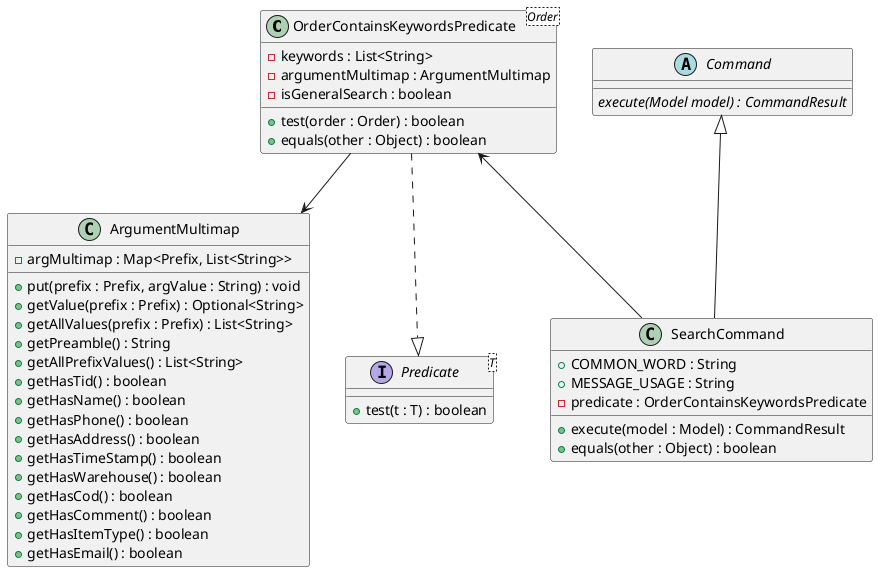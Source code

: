 @startuml
OrderContainsKeywordsPredicate -down-> ArgumentMultimap
Command <|-- SearchCommand
OrderContainsKeywordsPredicate <-down- SearchCommand
OrderContainsKeywordsPredicate -[dashed]-|> Predicate

abstract class Command {
    {abstract} execute(Model model) : CommandResult
}

class SearchCommand {
'Fields of SearchCommand
+ COMMON_WORD : String
+ MESSAGE_USAGE : String
- predicate : OrderContainsKeywordsPredicate

'Methods of SearchCommand
+ execute(model : Model) : CommandResult
+ equals(other : Object) : boolean
}

class OrderContainsKeywordsPredicate<Order> {
'Fields of OrderContainsKeywordsPredicate
- keywords : List<String>
- argumentMultimap : ArgumentMultimap
- isGeneralSearch : boolean

'Methods of OrderContainsKeywordsPredicate
+ test(order : Order) : boolean
+ equals(other : Object) : boolean

}

interface Predicate<T> {
'Interface Methods
+ test(t : T) : boolean
}

class ArgumentMultimap {
'Fields of ArgumentMultimap
- argMultimap : Map<Prefix, List<String>>

'Methods of ArgumentMultimap
+ put(prefix : Prefix, argValue : String) : void
+ getValue(prefix : Prefix) : Optional<String>
+ getAllValues(prefix : Prefix) : List<String>
+ getPreamble() : String
+ getAllPrefixValues() : List<String>
+ getHasTid() : boolean
+ getHasName() : boolean
+ getHasPhone() : boolean
+ getHasAddress() : boolean
+ getHasTimeStamp() : boolean
+ getHasWarehouse() : boolean
+ getHasCod() : boolean
+ getHasComment() : boolean
+ getHasItemType() : boolean
+ getHasEmail() : boolean
}


@enduml